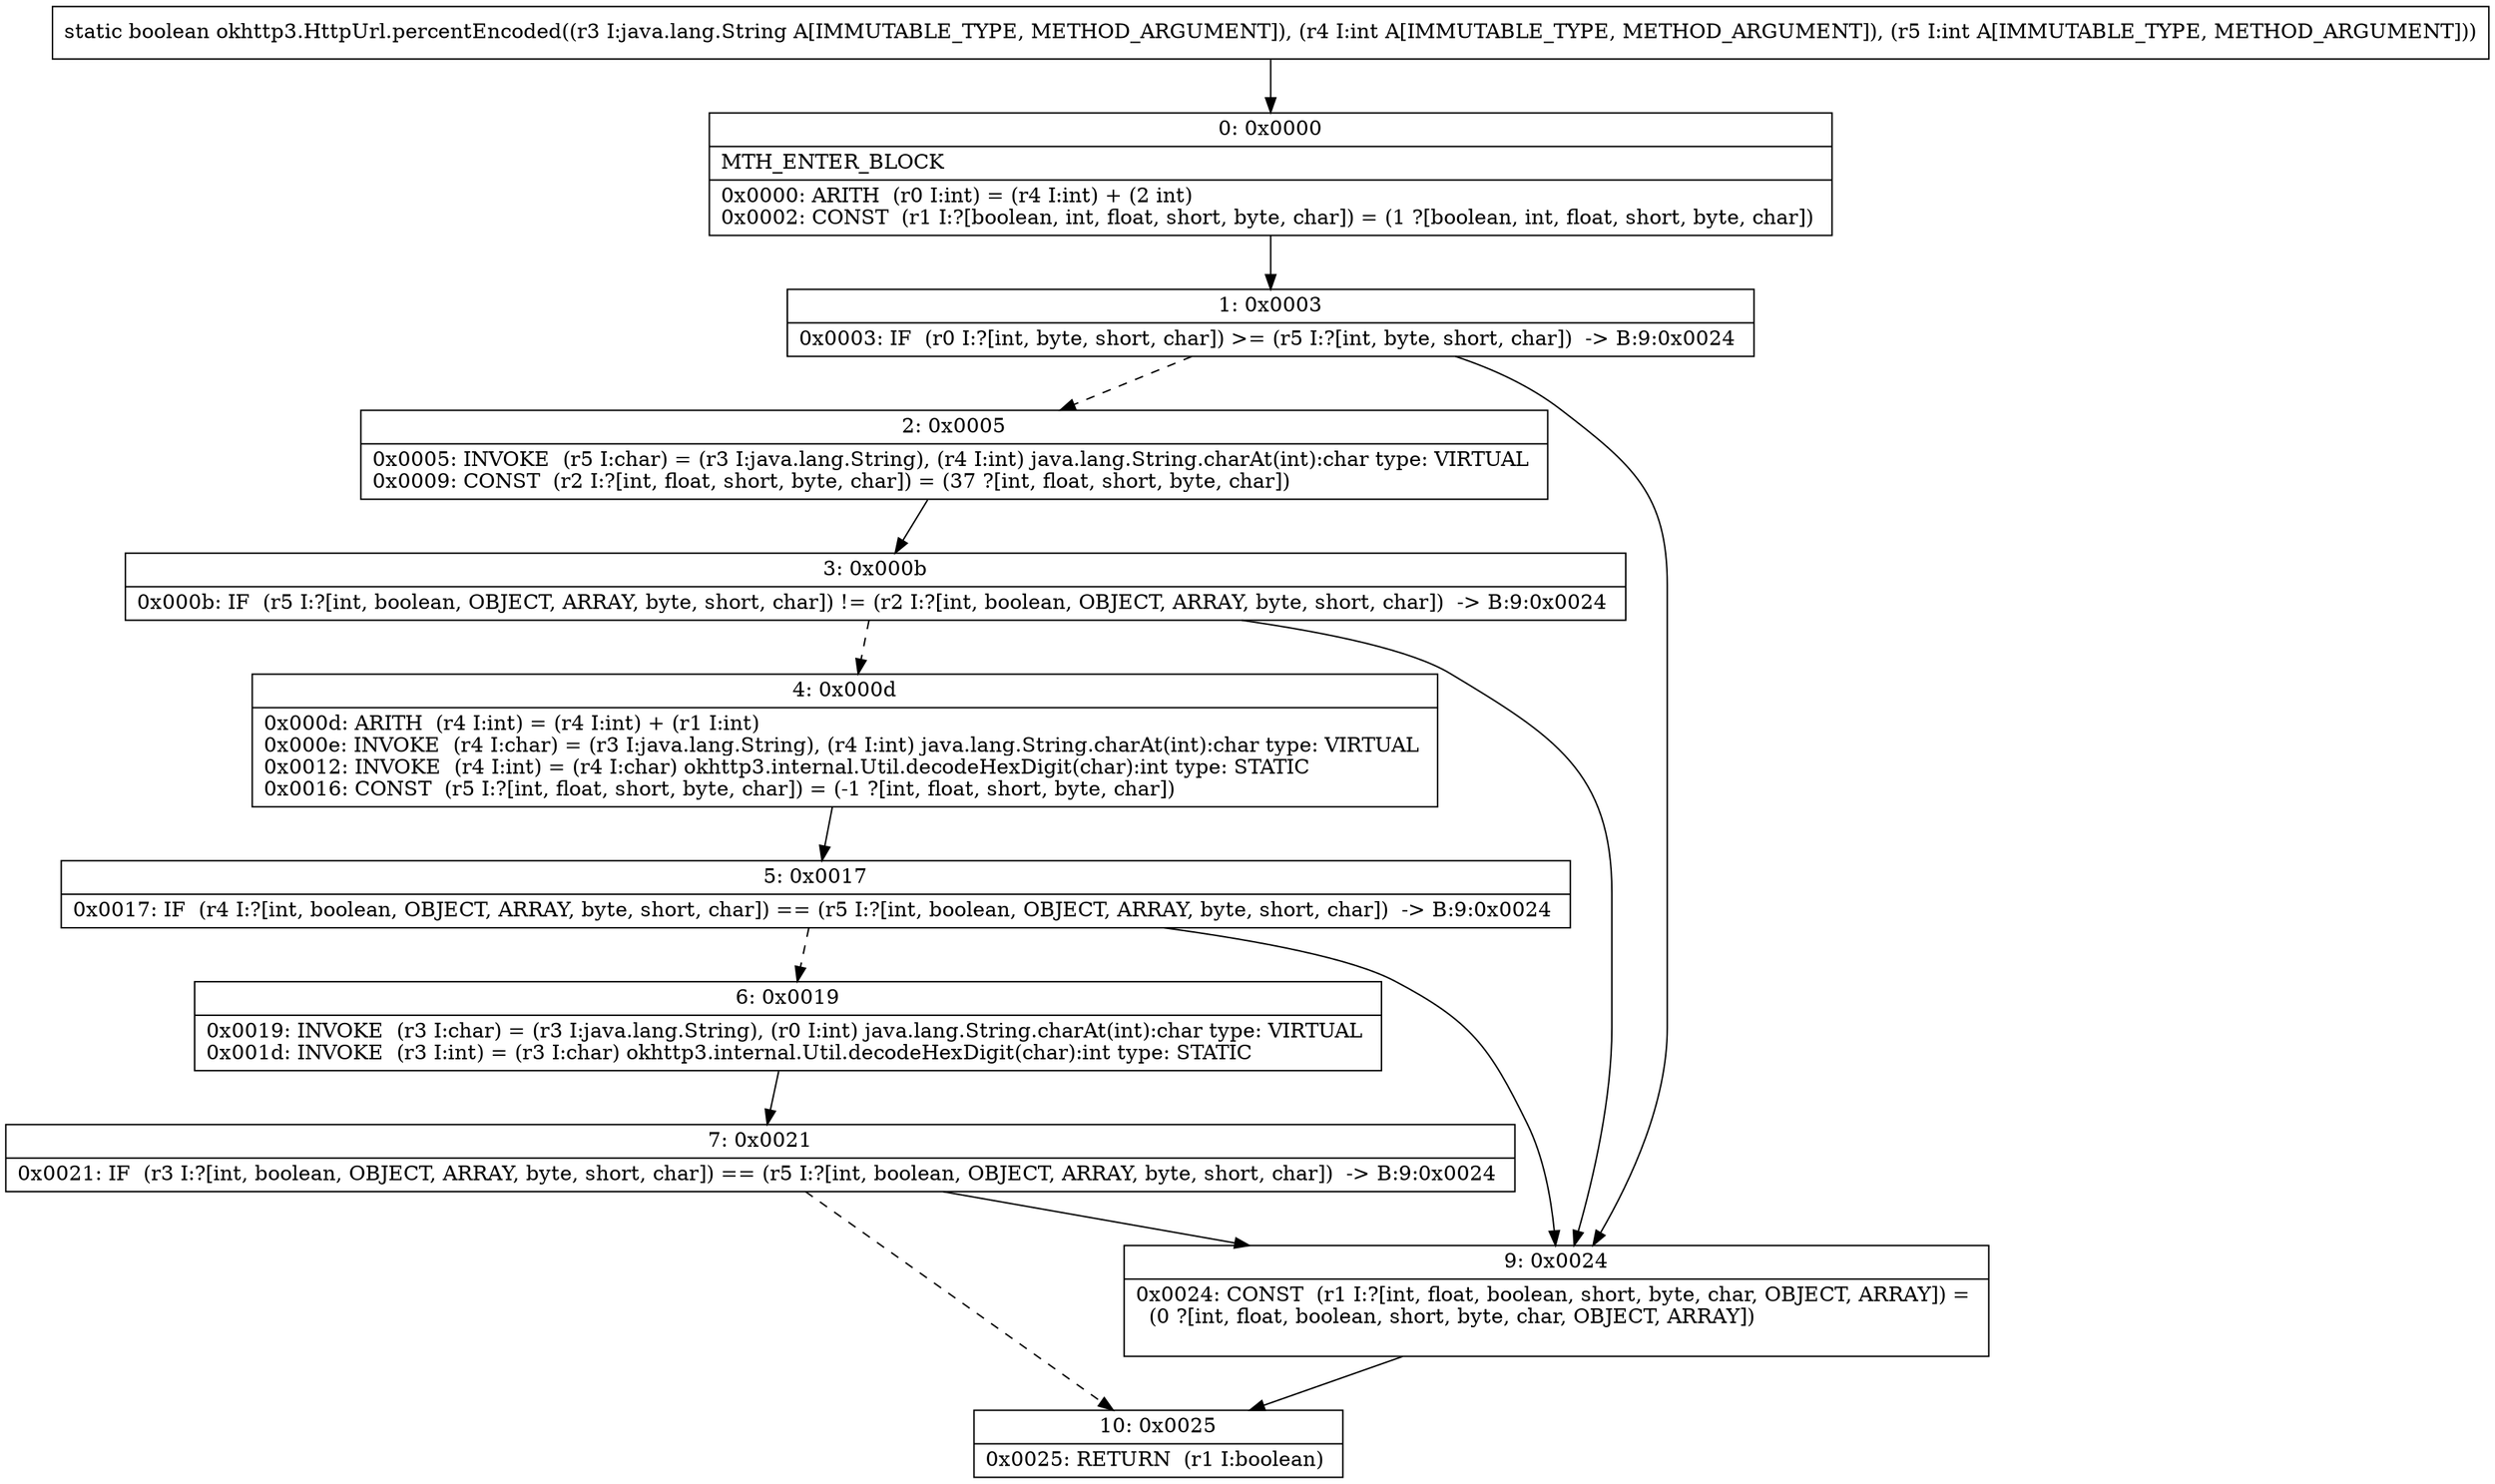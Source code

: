 digraph "CFG forokhttp3.HttpUrl.percentEncoded(Ljava\/lang\/String;II)Z" {
Node_0 [shape=record,label="{0\:\ 0x0000|MTH_ENTER_BLOCK\l|0x0000: ARITH  (r0 I:int) = (r4 I:int) + (2 int) \l0x0002: CONST  (r1 I:?[boolean, int, float, short, byte, char]) = (1 ?[boolean, int, float, short, byte, char]) \l}"];
Node_1 [shape=record,label="{1\:\ 0x0003|0x0003: IF  (r0 I:?[int, byte, short, char]) \>= (r5 I:?[int, byte, short, char])  \-\> B:9:0x0024 \l}"];
Node_2 [shape=record,label="{2\:\ 0x0005|0x0005: INVOKE  (r5 I:char) = (r3 I:java.lang.String), (r4 I:int) java.lang.String.charAt(int):char type: VIRTUAL \l0x0009: CONST  (r2 I:?[int, float, short, byte, char]) = (37 ?[int, float, short, byte, char]) \l}"];
Node_3 [shape=record,label="{3\:\ 0x000b|0x000b: IF  (r5 I:?[int, boolean, OBJECT, ARRAY, byte, short, char]) != (r2 I:?[int, boolean, OBJECT, ARRAY, byte, short, char])  \-\> B:9:0x0024 \l}"];
Node_4 [shape=record,label="{4\:\ 0x000d|0x000d: ARITH  (r4 I:int) = (r4 I:int) + (r1 I:int) \l0x000e: INVOKE  (r4 I:char) = (r3 I:java.lang.String), (r4 I:int) java.lang.String.charAt(int):char type: VIRTUAL \l0x0012: INVOKE  (r4 I:int) = (r4 I:char) okhttp3.internal.Util.decodeHexDigit(char):int type: STATIC \l0x0016: CONST  (r5 I:?[int, float, short, byte, char]) = (\-1 ?[int, float, short, byte, char]) \l}"];
Node_5 [shape=record,label="{5\:\ 0x0017|0x0017: IF  (r4 I:?[int, boolean, OBJECT, ARRAY, byte, short, char]) == (r5 I:?[int, boolean, OBJECT, ARRAY, byte, short, char])  \-\> B:9:0x0024 \l}"];
Node_6 [shape=record,label="{6\:\ 0x0019|0x0019: INVOKE  (r3 I:char) = (r3 I:java.lang.String), (r0 I:int) java.lang.String.charAt(int):char type: VIRTUAL \l0x001d: INVOKE  (r3 I:int) = (r3 I:char) okhttp3.internal.Util.decodeHexDigit(char):int type: STATIC \l}"];
Node_7 [shape=record,label="{7\:\ 0x0021|0x0021: IF  (r3 I:?[int, boolean, OBJECT, ARRAY, byte, short, char]) == (r5 I:?[int, boolean, OBJECT, ARRAY, byte, short, char])  \-\> B:9:0x0024 \l}"];
Node_9 [shape=record,label="{9\:\ 0x0024|0x0024: CONST  (r1 I:?[int, float, boolean, short, byte, char, OBJECT, ARRAY]) = \l  (0 ?[int, float, boolean, short, byte, char, OBJECT, ARRAY])\l \l}"];
Node_10 [shape=record,label="{10\:\ 0x0025|0x0025: RETURN  (r1 I:boolean) \l}"];
MethodNode[shape=record,label="{static boolean okhttp3.HttpUrl.percentEncoded((r3 I:java.lang.String A[IMMUTABLE_TYPE, METHOD_ARGUMENT]), (r4 I:int A[IMMUTABLE_TYPE, METHOD_ARGUMENT]), (r5 I:int A[IMMUTABLE_TYPE, METHOD_ARGUMENT])) }"];
MethodNode -> Node_0;
Node_0 -> Node_1;
Node_1 -> Node_2[style=dashed];
Node_1 -> Node_9;
Node_2 -> Node_3;
Node_3 -> Node_4[style=dashed];
Node_3 -> Node_9;
Node_4 -> Node_5;
Node_5 -> Node_6[style=dashed];
Node_5 -> Node_9;
Node_6 -> Node_7;
Node_7 -> Node_9;
Node_7 -> Node_10[style=dashed];
Node_9 -> Node_10;
}

